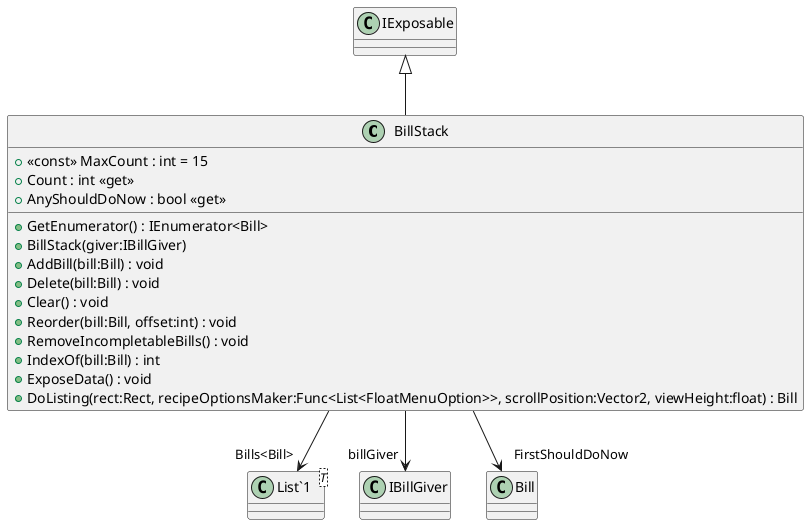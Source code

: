 @startuml
class BillStack {
    + <<const>> MaxCount : int = 15
    + Count : int <<get>>
    + AnyShouldDoNow : bool <<get>>
    + GetEnumerator() : IEnumerator<Bill>
    + BillStack(giver:IBillGiver)
    + AddBill(bill:Bill) : void
    + Delete(bill:Bill) : void
    + Clear() : void
    + Reorder(bill:Bill, offset:int) : void
    + RemoveIncompletableBills() : void
    + IndexOf(bill:Bill) : int
    + ExposeData() : void
    + DoListing(rect:Rect, recipeOptionsMaker:Func<List<FloatMenuOption>>, scrollPosition:Vector2, viewHeight:float) : Bill
}
class "List`1"<T> {
}
IExposable <|-- BillStack
BillStack --> "billGiver" IBillGiver
BillStack --> "Bills<Bill>" "List`1"
BillStack --> "FirstShouldDoNow" Bill
@enduml
